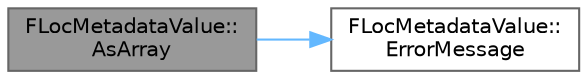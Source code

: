 digraph "FLocMetadataValue::AsArray"
{
 // INTERACTIVE_SVG=YES
 // LATEX_PDF_SIZE
  bgcolor="transparent";
  edge [fontname=Helvetica,fontsize=10,labelfontname=Helvetica,labelfontsize=10];
  node [fontname=Helvetica,fontsize=10,shape=box,height=0.2,width=0.4];
  rankdir="LR";
  Node1 [id="Node000001",label="FLocMetadataValue::\lAsArray",height=0.2,width=0.4,color="gray40", fillcolor="grey60", style="filled", fontcolor="black",tooltip="Returns this value as an array, throwing an error if this is not an Metadata Array."];
  Node1 -> Node2 [id="edge1_Node000001_Node000002",color="steelblue1",style="solid",tooltip=" "];
  Node2 [id="Node000002",label="FLocMetadataValue::\lErrorMessage",height=0.2,width=0.4,color="grey40", fillcolor="white", style="filled",URL="$dc/d5c/classFLocMetadataValue.html#ad177ade431322f564c149bf7cd519b9a",tooltip=" "];
}
